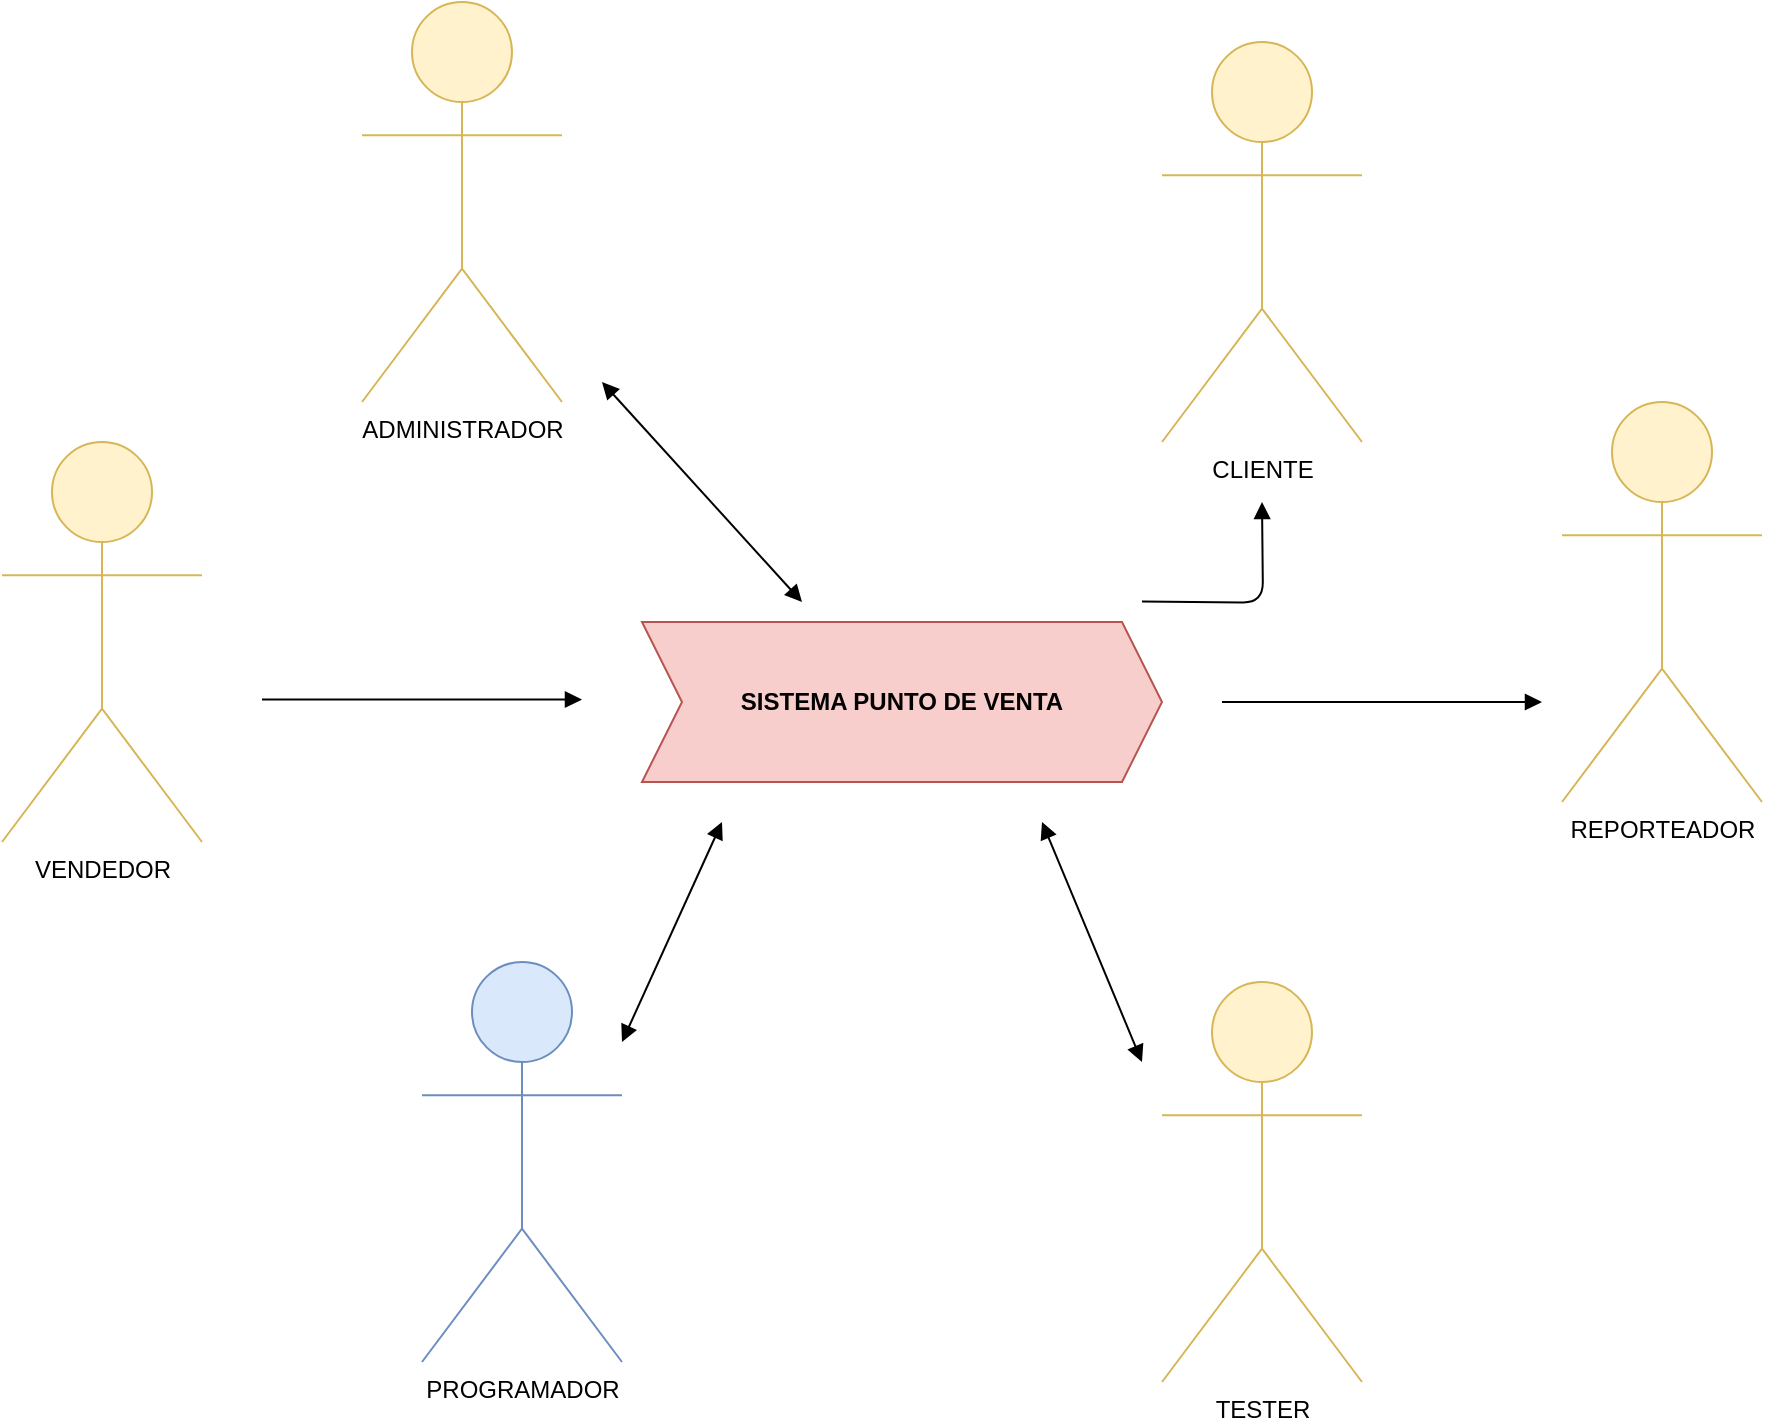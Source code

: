 <mxfile version="12.9.14" type="device"><diagram id="q2ROaLvoC_3s1GFZ5Xnx" name="Page-1"><mxGraphModel dx="3144" dy="1988" grid="1" gridSize="10" guides="1" tooltips="1" connect="1" arrows="1" fold="1" page="1" pageScale="1" pageWidth="1500" pageHeight="1169" math="0" shadow="0"><root><mxCell id="0"/><mxCell id="1" parent="0"/><mxCell id="7aZ6jWhKd-3iVUF8RkbV-1" value="CLIENTE" style="shape=umlActor;verticalLabelPosition=bottom;labelBackgroundColor=#ffffff;verticalAlign=top;html=1;outlineConnect=0;fillColor=#fff2cc;strokeColor=#d6b656;" vertex="1" parent="1"><mxGeometry x="890" y="210" width="100" height="200" as="geometry"/></mxCell><mxCell id="7aZ6jWhKd-3iVUF8RkbV-2" value="SISTEMA PUNTO DE VENTA" style="shape=step;perimeter=stepPerimeter;whiteSpace=wrap;html=1;fixedSize=1;fillColor=#f8cecc;strokeColor=#b85450;fontStyle=1" vertex="1" parent="1"><mxGeometry x="630" y="500" width="260" height="80" as="geometry"/></mxCell><mxCell id="7aZ6jWhKd-3iVUF8RkbV-6" value="ADMINISTRADOR" style="shape=umlActor;verticalLabelPosition=bottom;labelBackgroundColor=#ffffff;verticalAlign=top;html=1;outlineConnect=0;fillColor=#fff2cc;strokeColor=#d6b656;" vertex="1" parent="1"><mxGeometry x="490" y="190" width="100" height="200" as="geometry"/></mxCell><mxCell id="7aZ6jWhKd-3iVUF8RkbV-7" value="REPORTEADOR" style="shape=umlActor;verticalLabelPosition=bottom;labelBackgroundColor=#ffffff;verticalAlign=top;html=1;outlineConnect=0;fillColor=#fff2cc;strokeColor=#d6b656;" vertex="1" parent="1"><mxGeometry x="1090" y="390" width="100" height="200" as="geometry"/></mxCell><mxCell id="7aZ6jWhKd-3iVUF8RkbV-11" value="PROGRAMADOR" style="shape=umlActor;verticalLabelPosition=bottom;labelBackgroundColor=#ffffff;verticalAlign=top;html=1;outlineConnect=0;fillColor=#dae8fc;strokeColor=#6c8ebf;" vertex="1" parent="1"><mxGeometry x="520" y="670" width="100" height="200" as="geometry"/></mxCell><mxCell id="7aZ6jWhKd-3iVUF8RkbV-16" value="TESTER" style="shape=umlActor;verticalLabelPosition=bottom;labelBackgroundColor=#ffffff;verticalAlign=top;html=1;outlineConnect=0;fillColor=#fff2cc;strokeColor=#d6b656;" vertex="1" parent="1"><mxGeometry x="890" y="680" width="100" height="200" as="geometry"/></mxCell><mxCell id="7aZ6jWhKd-3iVUF8RkbV-19" value="VENDEDOR" style="shape=umlActor;verticalLabelPosition=bottom;labelBackgroundColor=#ffffff;verticalAlign=top;html=1;outlineConnect=0;fillColor=#fff2cc;strokeColor=#d6b656;" vertex="1" parent="1"><mxGeometry x="310" y="410" width="100" height="200" as="geometry"/></mxCell><mxCell id="7aZ6jWhKd-3iVUF8RkbV-25" value="" style="endArrow=block;endFill=1;html=1;edgeStyle=orthogonalEdgeStyle;align=left;verticalAlign=top;" edge="1" parent="1"><mxGeometry x="-1" relative="1" as="geometry"><mxPoint x="440" y="538.75" as="sourcePoint"/><mxPoint x="600" y="538.75" as="targetPoint"/></mxGeometry></mxCell><mxCell id="7aZ6jWhKd-3iVUF8RkbV-26" value="" style="resizable=0;html=1;align=left;verticalAlign=bottom;labelBackgroundColor=#ffffff;fontSize=10;" connectable="0" vertex="1" parent="7aZ6jWhKd-3iVUF8RkbV-25"><mxGeometry x="-1" relative="1" as="geometry"/></mxCell><mxCell id="7aZ6jWhKd-3iVUF8RkbV-29" value="" style="endArrow=block;endFill=1;html=1;edgeStyle=orthogonalEdgeStyle;align=left;verticalAlign=top;" edge="1" parent="1"><mxGeometry x="-1" relative="1" as="geometry"><mxPoint x="920" y="540" as="sourcePoint"/><mxPoint x="1080" y="540" as="targetPoint"/></mxGeometry></mxCell><mxCell id="7aZ6jWhKd-3iVUF8RkbV-30" value="" style="resizable=0;html=1;align=left;verticalAlign=bottom;labelBackgroundColor=#ffffff;fontSize=10;" connectable="0" vertex="1" parent="7aZ6jWhKd-3iVUF8RkbV-29"><mxGeometry x="-1" relative="1" as="geometry"/></mxCell><mxCell id="7aZ6jWhKd-3iVUF8RkbV-31" value="" style="endArrow=block;endFill=1;html=1;edgeStyle=orthogonalEdgeStyle;align=left;verticalAlign=top;" edge="1" parent="1"><mxGeometry x="-1" relative="1" as="geometry"><mxPoint x="880" y="489.8" as="sourcePoint"/><mxPoint x="940" y="440" as="targetPoint"/></mxGeometry></mxCell><mxCell id="7aZ6jWhKd-3iVUF8RkbV-32" value="" style="resizable=0;html=1;align=left;verticalAlign=bottom;labelBackgroundColor=#ffffff;fontSize=10;" connectable="0" vertex="1" parent="7aZ6jWhKd-3iVUF8RkbV-31"><mxGeometry x="-1" relative="1" as="geometry"/></mxCell><mxCell id="7aZ6jWhKd-3iVUF8RkbV-33" value="" style="endArrow=block;startArrow=block;endFill=1;startFill=1;html=1;" edge="1" parent="1"><mxGeometry width="160" relative="1" as="geometry"><mxPoint x="610" y="380" as="sourcePoint"/><mxPoint x="710" y="490" as="targetPoint"/></mxGeometry></mxCell><mxCell id="7aZ6jWhKd-3iVUF8RkbV-34" value="" style="endArrow=block;startArrow=block;endFill=1;startFill=1;html=1;" edge="1" parent="1"><mxGeometry width="160" relative="1" as="geometry"><mxPoint x="670" y="600" as="sourcePoint"/><mxPoint x="620" y="710" as="targetPoint"/></mxGeometry></mxCell><mxCell id="7aZ6jWhKd-3iVUF8RkbV-35" value="" style="endArrow=block;startArrow=block;endFill=1;startFill=1;html=1;" edge="1" parent="1"><mxGeometry width="160" relative="1" as="geometry"><mxPoint x="830" y="600" as="sourcePoint"/><mxPoint x="880" y="720" as="targetPoint"/></mxGeometry></mxCell></root></mxGraphModel></diagram></mxfile>